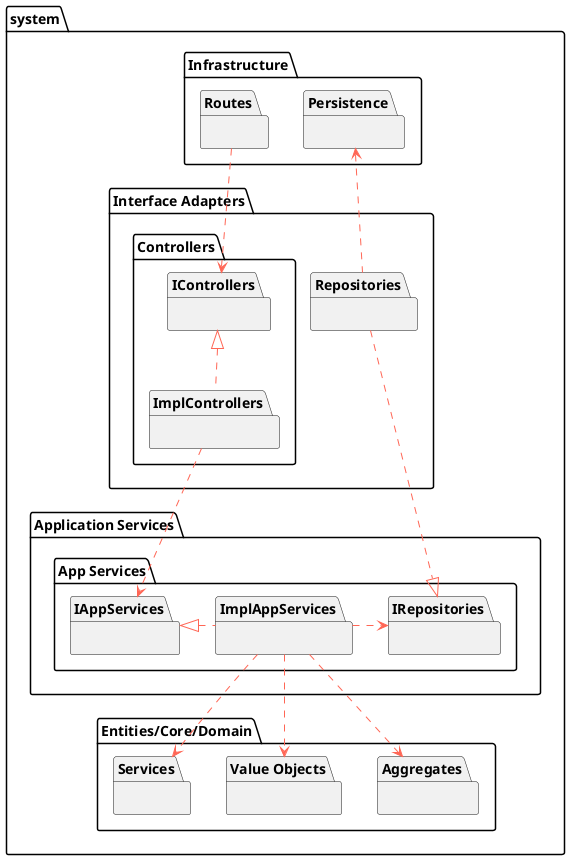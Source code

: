 @startuml

skinparam component {
    FontSize 16
    BackgroundColor<<Apache>> LightCoral
    BorderColor<<Apache>> #FF6655
    FontName Courier
    BorderColor black
    BackgroundColor DeepSkyBlue
    ArrowFontName Impact
    ArrowColor #FF6655
}

package system {
    package "Infrastructure" {
        package "Routes" {
        }

        package "Persistence" {
        }
    }

    package "Interface Adapters" {
        package "Controllers" {
            package "IControllers" {
            }

            package "ImplControllers" {
            }
        }

        package "Repositories" {
        }
    }

    package "Application Services" {
        package "App Services" {
            package "IAppServices" {
            }

            package "ImplAppServices" {
            }

            package "IRepositories" {
            }
        }
    }

    package "Entities/Core/Domain" {
        package "Aggregates" {
        }

        package "Value Objects" {
        }

        package "Services" {
        }
    }
    "Routes" .down.> "IControllers"
    "ImplControllers" .up.|> "IControllers"
    "ImplControllers" .down.> "IAppServices"
    "ImplAppServices" .left.|> "IAppServices"
    "ImplAppServices" .right.> "IRepositories"
    "ImplAppServices" .down.> "Aggregates"
    "ImplAppServices" .down.> "Value Objects"
    "ImplAppServices" .down.> "Services"
    "Repositories" .up.> "Persistence"
    "Repositories" .down.|> "IRepositories"
}

@enduml


